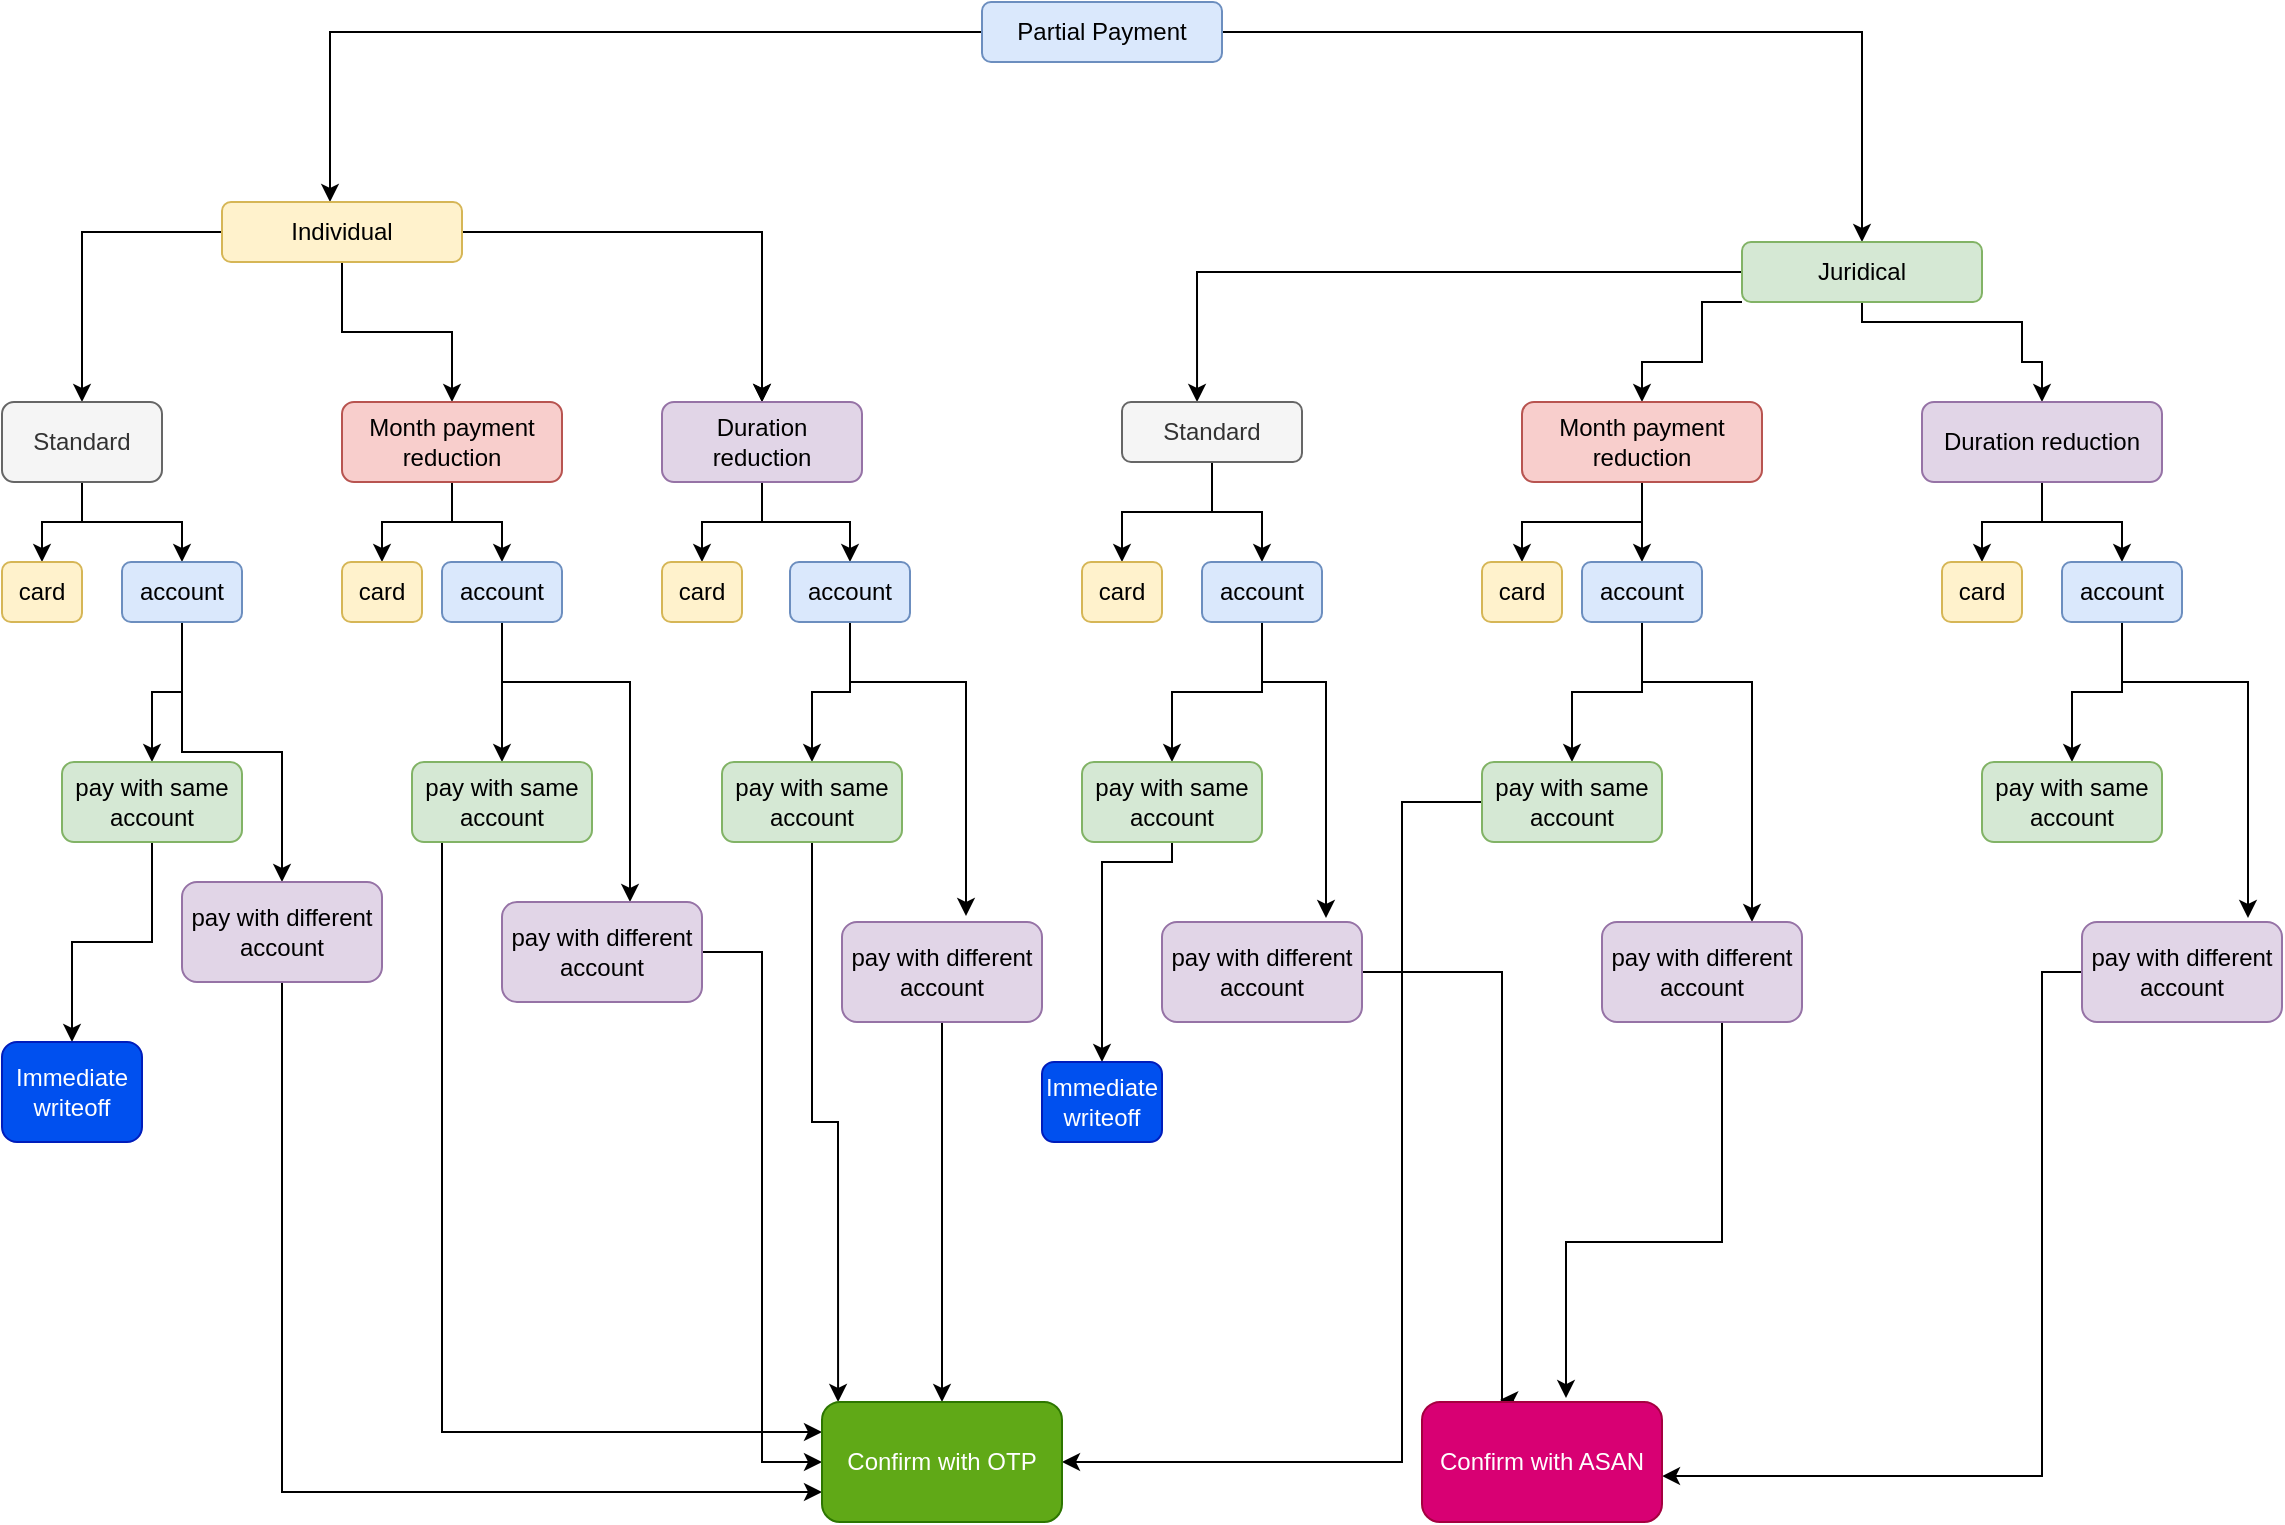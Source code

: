<mxfile version="20.6.0" type="github"><diagram id="UEEJeeri9Iz10oDy9NeJ" name="Страница 1"><mxGraphModel dx="1673" dy="896" grid="1" gridSize="10" guides="1" tooltips="1" connect="1" arrows="1" fold="1" page="1" pageScale="1" pageWidth="827" pageHeight="1169" math="0" shadow="0"><root><mxCell id="0"/><mxCell id="1" parent="0"/><mxCell id="TdXXtB4wiW-Buo-MOeaE-6" style="edgeStyle=orthogonalEdgeStyle;rounded=0;orthogonalLoop=1;jettySize=auto;html=1;entryX=0.45;entryY=0;entryDx=0;entryDy=0;entryPerimeter=0;" edge="1" parent="1" source="TdXXtB4wiW-Buo-MOeaE-3" target="TdXXtB4wiW-Buo-MOeaE-4"><mxGeometry relative="1" as="geometry"/></mxCell><mxCell id="TdXXtB4wiW-Buo-MOeaE-7" style="edgeStyle=orthogonalEdgeStyle;rounded=0;orthogonalLoop=1;jettySize=auto;html=1;" edge="1" parent="1" source="TdXXtB4wiW-Buo-MOeaE-3" target="TdXXtB4wiW-Buo-MOeaE-5"><mxGeometry relative="1" as="geometry"/></mxCell><mxCell id="TdXXtB4wiW-Buo-MOeaE-3" value="Partial Payment" style="rounded=1;whiteSpace=wrap;html=1;fillColor=#dae8fc;strokeColor=#6c8ebf;" vertex="1" parent="1"><mxGeometry x="510" y="20" width="120" height="30" as="geometry"/></mxCell><mxCell id="TdXXtB4wiW-Buo-MOeaE-14" style="edgeStyle=orthogonalEdgeStyle;rounded=0;orthogonalLoop=1;jettySize=auto;html=1;entryX=0.5;entryY=0;entryDx=0;entryDy=0;" edge="1" parent="1" source="TdXXtB4wiW-Buo-MOeaE-4" target="TdXXtB4wiW-Buo-MOeaE-8"><mxGeometry relative="1" as="geometry"/></mxCell><mxCell id="TdXXtB4wiW-Buo-MOeaE-15" style="edgeStyle=orthogonalEdgeStyle;rounded=0;orthogonalLoop=1;jettySize=auto;html=1;entryX=0.5;entryY=0;entryDx=0;entryDy=0;" edge="1" parent="1" source="TdXXtB4wiW-Buo-MOeaE-4" target="TdXXtB4wiW-Buo-MOeaE-9"><mxGeometry relative="1" as="geometry"/></mxCell><mxCell id="TdXXtB4wiW-Buo-MOeaE-16" style="edgeStyle=orthogonalEdgeStyle;rounded=0;orthogonalLoop=1;jettySize=auto;html=1;entryX=0.5;entryY=0;entryDx=0;entryDy=0;" edge="1" parent="1" source="TdXXtB4wiW-Buo-MOeaE-4" target="TdXXtB4wiW-Buo-MOeaE-10"><mxGeometry relative="1" as="geometry"/></mxCell><mxCell id="TdXXtB4wiW-Buo-MOeaE-17" style="edgeStyle=orthogonalEdgeStyle;rounded=0;orthogonalLoop=1;jettySize=auto;html=1;entryX=0.5;entryY=0;entryDx=0;entryDy=0;" edge="1" parent="1" source="TdXXtB4wiW-Buo-MOeaE-4" target="TdXXtB4wiW-Buo-MOeaE-10"><mxGeometry relative="1" as="geometry"/></mxCell><mxCell id="TdXXtB4wiW-Buo-MOeaE-4" value="Individual" style="rounded=1;whiteSpace=wrap;html=1;fillColor=#fff2cc;strokeColor=#d6b656;" vertex="1" parent="1"><mxGeometry x="130" y="120" width="120" height="30" as="geometry"/></mxCell><mxCell id="TdXXtB4wiW-Buo-MOeaE-18" style="edgeStyle=orthogonalEdgeStyle;rounded=0;orthogonalLoop=1;jettySize=auto;html=1;entryX=0.417;entryY=0;entryDx=0;entryDy=0;entryPerimeter=0;" edge="1" parent="1" source="TdXXtB4wiW-Buo-MOeaE-5" target="TdXXtB4wiW-Buo-MOeaE-11"><mxGeometry relative="1" as="geometry"/></mxCell><mxCell id="TdXXtB4wiW-Buo-MOeaE-20" style="edgeStyle=orthogonalEdgeStyle;rounded=0;orthogonalLoop=1;jettySize=auto;html=1;entryX=0.5;entryY=0;entryDx=0;entryDy=0;" edge="1" parent="1" source="TdXXtB4wiW-Buo-MOeaE-5" target="TdXXtB4wiW-Buo-MOeaE-12"><mxGeometry relative="1" as="geometry"><Array as="points"><mxPoint x="870" y="170"/><mxPoint x="870" y="200"/><mxPoint x="840" y="200"/></Array></mxGeometry></mxCell><mxCell id="TdXXtB4wiW-Buo-MOeaE-21" style="edgeStyle=orthogonalEdgeStyle;rounded=0;orthogonalLoop=1;jettySize=auto;html=1;entryX=0.5;entryY=0;entryDx=0;entryDy=0;" edge="1" parent="1" source="TdXXtB4wiW-Buo-MOeaE-5" target="TdXXtB4wiW-Buo-MOeaE-13"><mxGeometry relative="1" as="geometry"><Array as="points"><mxPoint x="1030" y="180"/><mxPoint x="1030" y="200"/><mxPoint x="1040" y="200"/></Array></mxGeometry></mxCell><mxCell id="TdXXtB4wiW-Buo-MOeaE-5" value="Juridical" style="rounded=1;whiteSpace=wrap;html=1;fillColor=#d5e8d4;strokeColor=#82b366;" vertex="1" parent="1"><mxGeometry x="890" y="140" width="120" height="30" as="geometry"/></mxCell><mxCell id="TdXXtB4wiW-Buo-MOeaE-34" style="edgeStyle=orthogonalEdgeStyle;rounded=0;orthogonalLoop=1;jettySize=auto;html=1;entryX=0.5;entryY=0;entryDx=0;entryDy=0;" edge="1" parent="1" source="TdXXtB4wiW-Buo-MOeaE-8" target="TdXXtB4wiW-Buo-MOeaE-22"><mxGeometry relative="1" as="geometry"/></mxCell><mxCell id="TdXXtB4wiW-Buo-MOeaE-35" style="edgeStyle=orthogonalEdgeStyle;rounded=0;orthogonalLoop=1;jettySize=auto;html=1;entryX=0.5;entryY=0;entryDx=0;entryDy=0;" edge="1" parent="1" source="TdXXtB4wiW-Buo-MOeaE-8" target="TdXXtB4wiW-Buo-MOeaE-23"><mxGeometry relative="1" as="geometry"/></mxCell><mxCell id="TdXXtB4wiW-Buo-MOeaE-8" value="Standard" style="rounded=1;whiteSpace=wrap;html=1;fillColor=#f5f5f5;fontColor=#333333;strokeColor=#666666;" vertex="1" parent="1"><mxGeometry x="20" y="220" width="80" height="40" as="geometry"/></mxCell><mxCell id="TdXXtB4wiW-Buo-MOeaE-36" style="edgeStyle=orthogonalEdgeStyle;rounded=0;orthogonalLoop=1;jettySize=auto;html=1;entryX=0.5;entryY=0;entryDx=0;entryDy=0;" edge="1" parent="1" source="TdXXtB4wiW-Buo-MOeaE-9" target="TdXXtB4wiW-Buo-MOeaE-24"><mxGeometry relative="1" as="geometry"/></mxCell><mxCell id="TdXXtB4wiW-Buo-MOeaE-37" style="edgeStyle=orthogonalEdgeStyle;rounded=0;orthogonalLoop=1;jettySize=auto;html=1;entryX=0.5;entryY=0;entryDx=0;entryDy=0;" edge="1" parent="1" source="TdXXtB4wiW-Buo-MOeaE-9" target="TdXXtB4wiW-Buo-MOeaE-29"><mxGeometry relative="1" as="geometry"/></mxCell><mxCell id="TdXXtB4wiW-Buo-MOeaE-9" value="Month payment reduction" style="rounded=1;whiteSpace=wrap;html=1;fillColor=#f8cecc;strokeColor=#b85450;" vertex="1" parent="1"><mxGeometry x="190" y="220" width="110" height="40" as="geometry"/></mxCell><mxCell id="TdXXtB4wiW-Buo-MOeaE-38" style="edgeStyle=orthogonalEdgeStyle;rounded=0;orthogonalLoop=1;jettySize=auto;html=1;entryX=0.5;entryY=0;entryDx=0;entryDy=0;" edge="1" parent="1" source="TdXXtB4wiW-Buo-MOeaE-10" target="TdXXtB4wiW-Buo-MOeaE-25"><mxGeometry relative="1" as="geometry"/></mxCell><mxCell id="TdXXtB4wiW-Buo-MOeaE-39" style="edgeStyle=orthogonalEdgeStyle;rounded=0;orthogonalLoop=1;jettySize=auto;html=1;entryX=0.5;entryY=0;entryDx=0;entryDy=0;" edge="1" parent="1" source="TdXXtB4wiW-Buo-MOeaE-10" target="TdXXtB4wiW-Buo-MOeaE-30"><mxGeometry relative="1" as="geometry"/></mxCell><mxCell id="TdXXtB4wiW-Buo-MOeaE-10" value="Duration reduction" style="rounded=1;whiteSpace=wrap;html=1;fillColor=#e1d5e7;strokeColor=#9673a6;" vertex="1" parent="1"><mxGeometry x="350" y="220" width="100" height="40" as="geometry"/></mxCell><mxCell id="TdXXtB4wiW-Buo-MOeaE-40" style="edgeStyle=orthogonalEdgeStyle;rounded=0;orthogonalLoop=1;jettySize=auto;html=1;entryX=0.5;entryY=0;entryDx=0;entryDy=0;" edge="1" parent="1" source="TdXXtB4wiW-Buo-MOeaE-11" target="TdXXtB4wiW-Buo-MOeaE-26"><mxGeometry relative="1" as="geometry"/></mxCell><mxCell id="TdXXtB4wiW-Buo-MOeaE-41" style="edgeStyle=orthogonalEdgeStyle;rounded=0;orthogonalLoop=1;jettySize=auto;html=1;entryX=0.5;entryY=0;entryDx=0;entryDy=0;" edge="1" parent="1" source="TdXXtB4wiW-Buo-MOeaE-11" target="TdXXtB4wiW-Buo-MOeaE-31"><mxGeometry relative="1" as="geometry"/></mxCell><mxCell id="TdXXtB4wiW-Buo-MOeaE-11" value="Standard" style="rounded=1;whiteSpace=wrap;html=1;fillColor=#f5f5f5;fontColor=#333333;strokeColor=#666666;" vertex="1" parent="1"><mxGeometry x="580" y="220" width="90" height="30" as="geometry"/></mxCell><mxCell id="TdXXtB4wiW-Buo-MOeaE-42" style="edgeStyle=orthogonalEdgeStyle;rounded=0;orthogonalLoop=1;jettySize=auto;html=1;entryX=0.5;entryY=0;entryDx=0;entryDy=0;" edge="1" parent="1" source="TdXXtB4wiW-Buo-MOeaE-12" target="TdXXtB4wiW-Buo-MOeaE-27"><mxGeometry relative="1" as="geometry"/></mxCell><mxCell id="TdXXtB4wiW-Buo-MOeaE-43" style="edgeStyle=orthogonalEdgeStyle;rounded=0;orthogonalLoop=1;jettySize=auto;html=1;entryX=0.5;entryY=0;entryDx=0;entryDy=0;" edge="1" parent="1" source="TdXXtB4wiW-Buo-MOeaE-12" target="TdXXtB4wiW-Buo-MOeaE-32"><mxGeometry relative="1" as="geometry"/></mxCell><mxCell id="TdXXtB4wiW-Buo-MOeaE-12" value="Month payment reduction" style="rounded=1;whiteSpace=wrap;html=1;fillColor=#f8cecc;strokeColor=#b85450;" vertex="1" parent="1"><mxGeometry x="780" y="220" width="120" height="40" as="geometry"/></mxCell><mxCell id="TdXXtB4wiW-Buo-MOeaE-44" style="edgeStyle=orthogonalEdgeStyle;rounded=0;orthogonalLoop=1;jettySize=auto;html=1;entryX=0.5;entryY=0;entryDx=0;entryDy=0;" edge="1" parent="1" source="TdXXtB4wiW-Buo-MOeaE-13" target="TdXXtB4wiW-Buo-MOeaE-28"><mxGeometry relative="1" as="geometry"/></mxCell><mxCell id="TdXXtB4wiW-Buo-MOeaE-45" style="edgeStyle=orthogonalEdgeStyle;rounded=0;orthogonalLoop=1;jettySize=auto;html=1;entryX=0.5;entryY=0;entryDx=0;entryDy=0;" edge="1" parent="1" source="TdXXtB4wiW-Buo-MOeaE-13" target="TdXXtB4wiW-Buo-MOeaE-33"><mxGeometry relative="1" as="geometry"/></mxCell><mxCell id="TdXXtB4wiW-Buo-MOeaE-13" value="Duration reduction" style="rounded=1;whiteSpace=wrap;html=1;fillColor=#e1d5e7;strokeColor=#9673a6;" vertex="1" parent="1"><mxGeometry x="980" y="220" width="120" height="40" as="geometry"/></mxCell><mxCell id="TdXXtB4wiW-Buo-MOeaE-22" value="card" style="rounded=1;whiteSpace=wrap;html=1;fillColor=#fff2cc;strokeColor=#d6b656;" vertex="1" parent="1"><mxGeometry x="20" y="300" width="40" height="30" as="geometry"/></mxCell><mxCell id="TdXXtB4wiW-Buo-MOeaE-58" style="edgeStyle=orthogonalEdgeStyle;rounded=0;orthogonalLoop=1;jettySize=auto;html=1;entryX=0.5;entryY=0;entryDx=0;entryDy=0;" edge="1" parent="1" source="TdXXtB4wiW-Buo-MOeaE-23" target="TdXXtB4wiW-Buo-MOeaE-46"><mxGeometry relative="1" as="geometry"/></mxCell><mxCell id="TdXXtB4wiW-Buo-MOeaE-59" style="edgeStyle=orthogonalEdgeStyle;rounded=0;orthogonalLoop=1;jettySize=auto;html=1;entryX=0.5;entryY=0;entryDx=0;entryDy=0;" edge="1" parent="1" source="TdXXtB4wiW-Buo-MOeaE-23" target="TdXXtB4wiW-Buo-MOeaE-47"><mxGeometry relative="1" as="geometry"/></mxCell><mxCell id="TdXXtB4wiW-Buo-MOeaE-23" value="account" style="rounded=1;whiteSpace=wrap;html=1;fillColor=#dae8fc;strokeColor=#6c8ebf;" vertex="1" parent="1"><mxGeometry x="80" y="300" width="60" height="30" as="geometry"/></mxCell><mxCell id="TdXXtB4wiW-Buo-MOeaE-24" value="card" style="rounded=1;whiteSpace=wrap;html=1;fillColor=#fff2cc;strokeColor=#d6b656;" vertex="1" parent="1"><mxGeometry x="190" y="300" width="40" height="30" as="geometry"/></mxCell><mxCell id="TdXXtB4wiW-Buo-MOeaE-25" value="card" style="rounded=1;whiteSpace=wrap;html=1;fillColor=#fff2cc;strokeColor=#d6b656;" vertex="1" parent="1"><mxGeometry x="350" y="300" width="40" height="30" as="geometry"/></mxCell><mxCell id="TdXXtB4wiW-Buo-MOeaE-26" value="card" style="rounded=1;whiteSpace=wrap;html=1;fillColor=#fff2cc;strokeColor=#d6b656;" vertex="1" parent="1"><mxGeometry x="560" y="300" width="40" height="30" as="geometry"/></mxCell><mxCell id="TdXXtB4wiW-Buo-MOeaE-27" value="card" style="rounded=1;whiteSpace=wrap;html=1;fillColor=#fff2cc;strokeColor=#d6b656;" vertex="1" parent="1"><mxGeometry x="760" y="300" width="40" height="30" as="geometry"/></mxCell><mxCell id="TdXXtB4wiW-Buo-MOeaE-28" value="card" style="rounded=1;whiteSpace=wrap;html=1;fillColor=#fff2cc;strokeColor=#d6b656;" vertex="1" parent="1"><mxGeometry x="990" y="300" width="40" height="30" as="geometry"/></mxCell><mxCell id="TdXXtB4wiW-Buo-MOeaE-60" style="edgeStyle=orthogonalEdgeStyle;rounded=0;orthogonalLoop=1;jettySize=auto;html=1;entryX=0.5;entryY=0;entryDx=0;entryDy=0;" edge="1" parent="1" source="TdXXtB4wiW-Buo-MOeaE-29" target="TdXXtB4wiW-Buo-MOeaE-48"><mxGeometry relative="1" as="geometry"/></mxCell><mxCell id="TdXXtB4wiW-Buo-MOeaE-61" style="edgeStyle=orthogonalEdgeStyle;rounded=0;orthogonalLoop=1;jettySize=auto;html=1;entryX=0.64;entryY=0;entryDx=0;entryDy=0;entryPerimeter=0;" edge="1" parent="1" source="TdXXtB4wiW-Buo-MOeaE-29" target="TdXXtB4wiW-Buo-MOeaE-53"><mxGeometry relative="1" as="geometry"><mxPoint x="334" y="450" as="targetPoint"/><Array as="points"><mxPoint x="270" y="360"/><mxPoint x="334" y="360"/></Array></mxGeometry></mxCell><mxCell id="TdXXtB4wiW-Buo-MOeaE-29" value="account" style="rounded=1;whiteSpace=wrap;html=1;fillColor=#dae8fc;strokeColor=#6c8ebf;" vertex="1" parent="1"><mxGeometry x="240" y="300" width="60" height="30" as="geometry"/></mxCell><mxCell id="TdXXtB4wiW-Buo-MOeaE-62" style="edgeStyle=orthogonalEdgeStyle;rounded=0;orthogonalLoop=1;jettySize=auto;html=1;entryX=0.5;entryY=0;entryDx=0;entryDy=0;" edge="1" parent="1" source="TdXXtB4wiW-Buo-MOeaE-30" target="TdXXtB4wiW-Buo-MOeaE-49"><mxGeometry relative="1" as="geometry"/></mxCell><mxCell id="TdXXtB4wiW-Buo-MOeaE-63" style="edgeStyle=orthogonalEdgeStyle;rounded=0;orthogonalLoop=1;jettySize=auto;html=1;entryX=0.62;entryY=-0.06;entryDx=0;entryDy=0;entryPerimeter=0;" edge="1" parent="1" source="TdXXtB4wiW-Buo-MOeaE-30" target="TdXXtB4wiW-Buo-MOeaE-54"><mxGeometry relative="1" as="geometry"><Array as="points"><mxPoint x="444" y="360"/><mxPoint x="502" y="360"/></Array></mxGeometry></mxCell><mxCell id="TdXXtB4wiW-Buo-MOeaE-30" value="account" style="rounded=1;whiteSpace=wrap;html=1;fillColor=#dae8fc;strokeColor=#6c8ebf;" vertex="1" parent="1"><mxGeometry x="414" y="300" width="60" height="30" as="geometry"/></mxCell><mxCell id="TdXXtB4wiW-Buo-MOeaE-64" style="edgeStyle=orthogonalEdgeStyle;rounded=0;orthogonalLoop=1;jettySize=auto;html=1;" edge="1" parent="1" source="TdXXtB4wiW-Buo-MOeaE-31" target="TdXXtB4wiW-Buo-MOeaE-50"><mxGeometry relative="1" as="geometry"/></mxCell><mxCell id="TdXXtB4wiW-Buo-MOeaE-65" style="edgeStyle=orthogonalEdgeStyle;rounded=0;orthogonalLoop=1;jettySize=auto;html=1;entryX=0.82;entryY=-0.04;entryDx=0;entryDy=0;entryPerimeter=0;" edge="1" parent="1" source="TdXXtB4wiW-Buo-MOeaE-31" target="TdXXtB4wiW-Buo-MOeaE-55"><mxGeometry relative="1" as="geometry"><Array as="points"><mxPoint x="650" y="360"/><mxPoint x="682" y="360"/></Array></mxGeometry></mxCell><mxCell id="TdXXtB4wiW-Buo-MOeaE-31" value="account" style="rounded=1;whiteSpace=wrap;html=1;fillColor=#dae8fc;strokeColor=#6c8ebf;" vertex="1" parent="1"><mxGeometry x="620" y="300" width="60" height="30" as="geometry"/></mxCell><mxCell id="TdXXtB4wiW-Buo-MOeaE-66" style="edgeStyle=orthogonalEdgeStyle;rounded=0;orthogonalLoop=1;jettySize=auto;html=1;entryX=0.5;entryY=0;entryDx=0;entryDy=0;" edge="1" parent="1" source="TdXXtB4wiW-Buo-MOeaE-32" target="TdXXtB4wiW-Buo-MOeaE-51"><mxGeometry relative="1" as="geometry"/></mxCell><mxCell id="TdXXtB4wiW-Buo-MOeaE-67" style="edgeStyle=orthogonalEdgeStyle;rounded=0;orthogonalLoop=1;jettySize=auto;html=1;entryX=0.75;entryY=0;entryDx=0;entryDy=0;" edge="1" parent="1" source="TdXXtB4wiW-Buo-MOeaE-32" target="TdXXtB4wiW-Buo-MOeaE-56"><mxGeometry relative="1" as="geometry"><Array as="points"><mxPoint x="840" y="360"/><mxPoint x="895" y="360"/></Array></mxGeometry></mxCell><mxCell id="TdXXtB4wiW-Buo-MOeaE-32" value="account" style="rounded=1;whiteSpace=wrap;html=1;fillColor=#dae8fc;strokeColor=#6c8ebf;" vertex="1" parent="1"><mxGeometry x="810" y="300" width="60" height="30" as="geometry"/></mxCell><mxCell id="TdXXtB4wiW-Buo-MOeaE-68" style="edgeStyle=orthogonalEdgeStyle;rounded=0;orthogonalLoop=1;jettySize=auto;html=1;entryX=0.5;entryY=0;entryDx=0;entryDy=0;" edge="1" parent="1" source="TdXXtB4wiW-Buo-MOeaE-33" target="TdXXtB4wiW-Buo-MOeaE-52"><mxGeometry relative="1" as="geometry"/></mxCell><mxCell id="TdXXtB4wiW-Buo-MOeaE-69" style="edgeStyle=orthogonalEdgeStyle;rounded=0;orthogonalLoop=1;jettySize=auto;html=1;entryX=0.83;entryY=-0.04;entryDx=0;entryDy=0;entryPerimeter=0;" edge="1" parent="1" source="TdXXtB4wiW-Buo-MOeaE-33" target="TdXXtB4wiW-Buo-MOeaE-57"><mxGeometry relative="1" as="geometry"><Array as="points"><mxPoint x="1080" y="360"/><mxPoint x="1143" y="360"/></Array></mxGeometry></mxCell><mxCell id="TdXXtB4wiW-Buo-MOeaE-33" value="account" style="rounded=1;whiteSpace=wrap;html=1;fillColor=#dae8fc;strokeColor=#6c8ebf;" vertex="1" parent="1"><mxGeometry x="1050" y="300" width="60" height="30" as="geometry"/></mxCell><mxCell id="TdXXtB4wiW-Buo-MOeaE-84" style="edgeStyle=orthogonalEdgeStyle;rounded=0;orthogonalLoop=1;jettySize=auto;html=1;entryX=0.5;entryY=0;entryDx=0;entryDy=0;" edge="1" parent="1" source="TdXXtB4wiW-Buo-MOeaE-46" target="TdXXtB4wiW-Buo-MOeaE-83"><mxGeometry relative="1" as="geometry"/></mxCell><mxCell id="TdXXtB4wiW-Buo-MOeaE-46" value="pay with same account" style="rounded=1;whiteSpace=wrap;html=1;fillColor=#d5e8d4;strokeColor=#82b366;" vertex="1" parent="1"><mxGeometry x="50" y="400" width="90" height="40" as="geometry"/></mxCell><mxCell id="TdXXtB4wiW-Buo-MOeaE-79" style="edgeStyle=orthogonalEdgeStyle;rounded=0;orthogonalLoop=1;jettySize=auto;html=1;entryX=0;entryY=0.75;entryDx=0;entryDy=0;" edge="1" parent="1" source="TdXXtB4wiW-Buo-MOeaE-47" target="TdXXtB4wiW-Buo-MOeaE-70"><mxGeometry relative="1" as="geometry"><Array as="points"><mxPoint x="160" y="765"/></Array></mxGeometry></mxCell><mxCell id="TdXXtB4wiW-Buo-MOeaE-47" value="pay with different account" style="rounded=1;whiteSpace=wrap;html=1;fillColor=#e1d5e7;strokeColor=#9673a6;" vertex="1" parent="1"><mxGeometry x="110" y="460" width="100" height="50" as="geometry"/></mxCell><mxCell id="TdXXtB4wiW-Buo-MOeaE-80" style="edgeStyle=orthogonalEdgeStyle;rounded=0;orthogonalLoop=1;jettySize=auto;html=1;entryX=0;entryY=0.25;entryDx=0;entryDy=0;" edge="1" parent="1" source="TdXXtB4wiW-Buo-MOeaE-48" target="TdXXtB4wiW-Buo-MOeaE-70"><mxGeometry relative="1" as="geometry"><Array as="points"><mxPoint x="240" y="735"/></Array></mxGeometry></mxCell><mxCell id="TdXXtB4wiW-Buo-MOeaE-48" value="pay with same account" style="rounded=1;whiteSpace=wrap;html=1;fillColor=#d5e8d4;strokeColor=#82b366;" vertex="1" parent="1"><mxGeometry x="225" y="400" width="90" height="40" as="geometry"/></mxCell><mxCell id="TdXXtB4wiW-Buo-MOeaE-81" style="edgeStyle=orthogonalEdgeStyle;rounded=0;orthogonalLoop=1;jettySize=auto;html=1;entryX=0.067;entryY=0;entryDx=0;entryDy=0;entryPerimeter=0;" edge="1" parent="1" source="TdXXtB4wiW-Buo-MOeaE-49" target="TdXXtB4wiW-Buo-MOeaE-70"><mxGeometry relative="1" as="geometry"/></mxCell><mxCell id="TdXXtB4wiW-Buo-MOeaE-49" value="pay with same account" style="rounded=1;whiteSpace=wrap;html=1;fillColor=#d5e8d4;strokeColor=#82b366;" vertex="1" parent="1"><mxGeometry x="380" y="400" width="90" height="40" as="geometry"/></mxCell><mxCell id="TdXXtB4wiW-Buo-MOeaE-86" style="edgeStyle=orthogonalEdgeStyle;rounded=0;orthogonalLoop=1;jettySize=auto;html=1;" edge="1" parent="1" source="TdXXtB4wiW-Buo-MOeaE-50" target="TdXXtB4wiW-Buo-MOeaE-85"><mxGeometry relative="1" as="geometry"><Array as="points"><mxPoint x="605" y="450"/><mxPoint x="570" y="450"/></Array></mxGeometry></mxCell><mxCell id="TdXXtB4wiW-Buo-MOeaE-50" value="pay with same account" style="rounded=1;whiteSpace=wrap;html=1;fillColor=#d5e8d4;strokeColor=#82b366;" vertex="1" parent="1"><mxGeometry x="560" y="400" width="90" height="40" as="geometry"/></mxCell><mxCell id="TdXXtB4wiW-Buo-MOeaE-87" style="edgeStyle=orthogonalEdgeStyle;rounded=0;orthogonalLoop=1;jettySize=auto;html=1;entryX=1;entryY=0.5;entryDx=0;entryDy=0;" edge="1" parent="1" source="TdXXtB4wiW-Buo-MOeaE-51" target="TdXXtB4wiW-Buo-MOeaE-70"><mxGeometry relative="1" as="geometry"><Array as="points"><mxPoint x="720" y="420"/><mxPoint x="720" y="750"/></Array></mxGeometry></mxCell><mxCell id="TdXXtB4wiW-Buo-MOeaE-51" value="pay with same account" style="rounded=1;whiteSpace=wrap;html=1;fillColor=#d5e8d4;strokeColor=#82b366;" vertex="1" parent="1"><mxGeometry x="760" y="400" width="90" height="40" as="geometry"/></mxCell><mxCell id="TdXXtB4wiW-Buo-MOeaE-52" value="pay with same account" style="rounded=1;whiteSpace=wrap;html=1;fillColor=#d5e8d4;strokeColor=#82b366;" vertex="1" parent="1"><mxGeometry x="1010" y="400" width="90" height="40" as="geometry"/></mxCell><mxCell id="TdXXtB4wiW-Buo-MOeaE-78" style="edgeStyle=orthogonalEdgeStyle;rounded=0;orthogonalLoop=1;jettySize=auto;html=1;entryX=0;entryY=0.5;entryDx=0;entryDy=0;" edge="1" parent="1" source="TdXXtB4wiW-Buo-MOeaE-53" target="TdXXtB4wiW-Buo-MOeaE-70"><mxGeometry relative="1" as="geometry"/></mxCell><mxCell id="TdXXtB4wiW-Buo-MOeaE-53" value="pay with different account" style="rounded=1;whiteSpace=wrap;html=1;fillColor=#e1d5e7;strokeColor=#9673a6;" vertex="1" parent="1"><mxGeometry x="270" y="470" width="100" height="50" as="geometry"/></mxCell><mxCell id="TdXXtB4wiW-Buo-MOeaE-77" style="edgeStyle=orthogonalEdgeStyle;rounded=0;orthogonalLoop=1;jettySize=auto;html=1;entryX=0.5;entryY=0;entryDx=0;entryDy=0;" edge="1" parent="1" source="TdXXtB4wiW-Buo-MOeaE-54" target="TdXXtB4wiW-Buo-MOeaE-70"><mxGeometry relative="1" as="geometry"/></mxCell><mxCell id="TdXXtB4wiW-Buo-MOeaE-54" value="pay with different account" style="rounded=1;whiteSpace=wrap;html=1;fillColor=#e1d5e7;strokeColor=#9673a6;" vertex="1" parent="1"><mxGeometry x="440" y="480" width="100" height="50" as="geometry"/></mxCell><mxCell id="TdXXtB4wiW-Buo-MOeaE-76" style="edgeStyle=orthogonalEdgeStyle;rounded=0;orthogonalLoop=1;jettySize=auto;html=1;entryX=0.325;entryY=-0.017;entryDx=0;entryDy=0;entryPerimeter=0;" edge="1" parent="1" source="TdXXtB4wiW-Buo-MOeaE-55" target="TdXXtB4wiW-Buo-MOeaE-71"><mxGeometry relative="1" as="geometry"><Array as="points"><mxPoint x="770" y="505"/></Array></mxGeometry></mxCell><mxCell id="TdXXtB4wiW-Buo-MOeaE-55" value="pay with different account" style="rounded=1;whiteSpace=wrap;html=1;fillColor=#e1d5e7;strokeColor=#9673a6;" vertex="1" parent="1"><mxGeometry x="600" y="480" width="100" height="50" as="geometry"/></mxCell><mxCell id="TdXXtB4wiW-Buo-MOeaE-75" style="edgeStyle=orthogonalEdgeStyle;rounded=0;orthogonalLoop=1;jettySize=auto;html=1;entryX=0.6;entryY=-0.033;entryDx=0;entryDy=0;entryPerimeter=0;" edge="1" parent="1" source="TdXXtB4wiW-Buo-MOeaE-56" target="TdXXtB4wiW-Buo-MOeaE-71"><mxGeometry relative="1" as="geometry"><Array as="points"><mxPoint x="880" y="640"/><mxPoint x="802" y="640"/></Array></mxGeometry></mxCell><mxCell id="TdXXtB4wiW-Buo-MOeaE-56" value="pay with different account" style="rounded=1;whiteSpace=wrap;html=1;fillColor=#e1d5e7;strokeColor=#9673a6;" vertex="1" parent="1"><mxGeometry x="820" y="480" width="100" height="50" as="geometry"/></mxCell><mxCell id="TdXXtB4wiW-Buo-MOeaE-74" style="edgeStyle=orthogonalEdgeStyle;rounded=0;orthogonalLoop=1;jettySize=auto;html=1;entryX=1;entryY=0.617;entryDx=0;entryDy=0;entryPerimeter=0;" edge="1" parent="1" source="TdXXtB4wiW-Buo-MOeaE-57" target="TdXXtB4wiW-Buo-MOeaE-71"><mxGeometry relative="1" as="geometry"><Array as="points"><mxPoint x="1040" y="505"/><mxPoint x="1040" y="757"/></Array></mxGeometry></mxCell><mxCell id="TdXXtB4wiW-Buo-MOeaE-57" value="pay with different account" style="rounded=1;whiteSpace=wrap;html=1;fillColor=#e1d5e7;strokeColor=#9673a6;" vertex="1" parent="1"><mxGeometry x="1060" y="480" width="100" height="50" as="geometry"/></mxCell><mxCell id="TdXXtB4wiW-Buo-MOeaE-70" value="Confirm with OTP" style="rounded=1;whiteSpace=wrap;html=1;fillColor=#60a917;fontColor=#ffffff;strokeColor=#2D7600;" vertex="1" parent="1"><mxGeometry x="430" y="720" width="120" height="60" as="geometry"/></mxCell><mxCell id="TdXXtB4wiW-Buo-MOeaE-71" value="Confirm with ASAN" style="rounded=1;whiteSpace=wrap;html=1;fillColor=#d80073;fontColor=#ffffff;strokeColor=#A50040;" vertex="1" parent="1"><mxGeometry x="730" y="720" width="120" height="60" as="geometry"/></mxCell><mxCell id="TdXXtB4wiW-Buo-MOeaE-83" value="Immediate writeoff" style="rounded=1;whiteSpace=wrap;html=1;fillColor=#0050ef;fontColor=#ffffff;strokeColor=#001DBC;" vertex="1" parent="1"><mxGeometry x="20" y="540" width="70" height="50" as="geometry"/></mxCell><mxCell id="TdXXtB4wiW-Buo-MOeaE-85" value="Immediate writeoff" style="rounded=1;whiteSpace=wrap;html=1;fillColor=#0050ef;fontColor=#ffffff;strokeColor=#001DBC;" vertex="1" parent="1"><mxGeometry x="540" y="550" width="60" height="40" as="geometry"/></mxCell></root></mxGraphModel></diagram></mxfile>